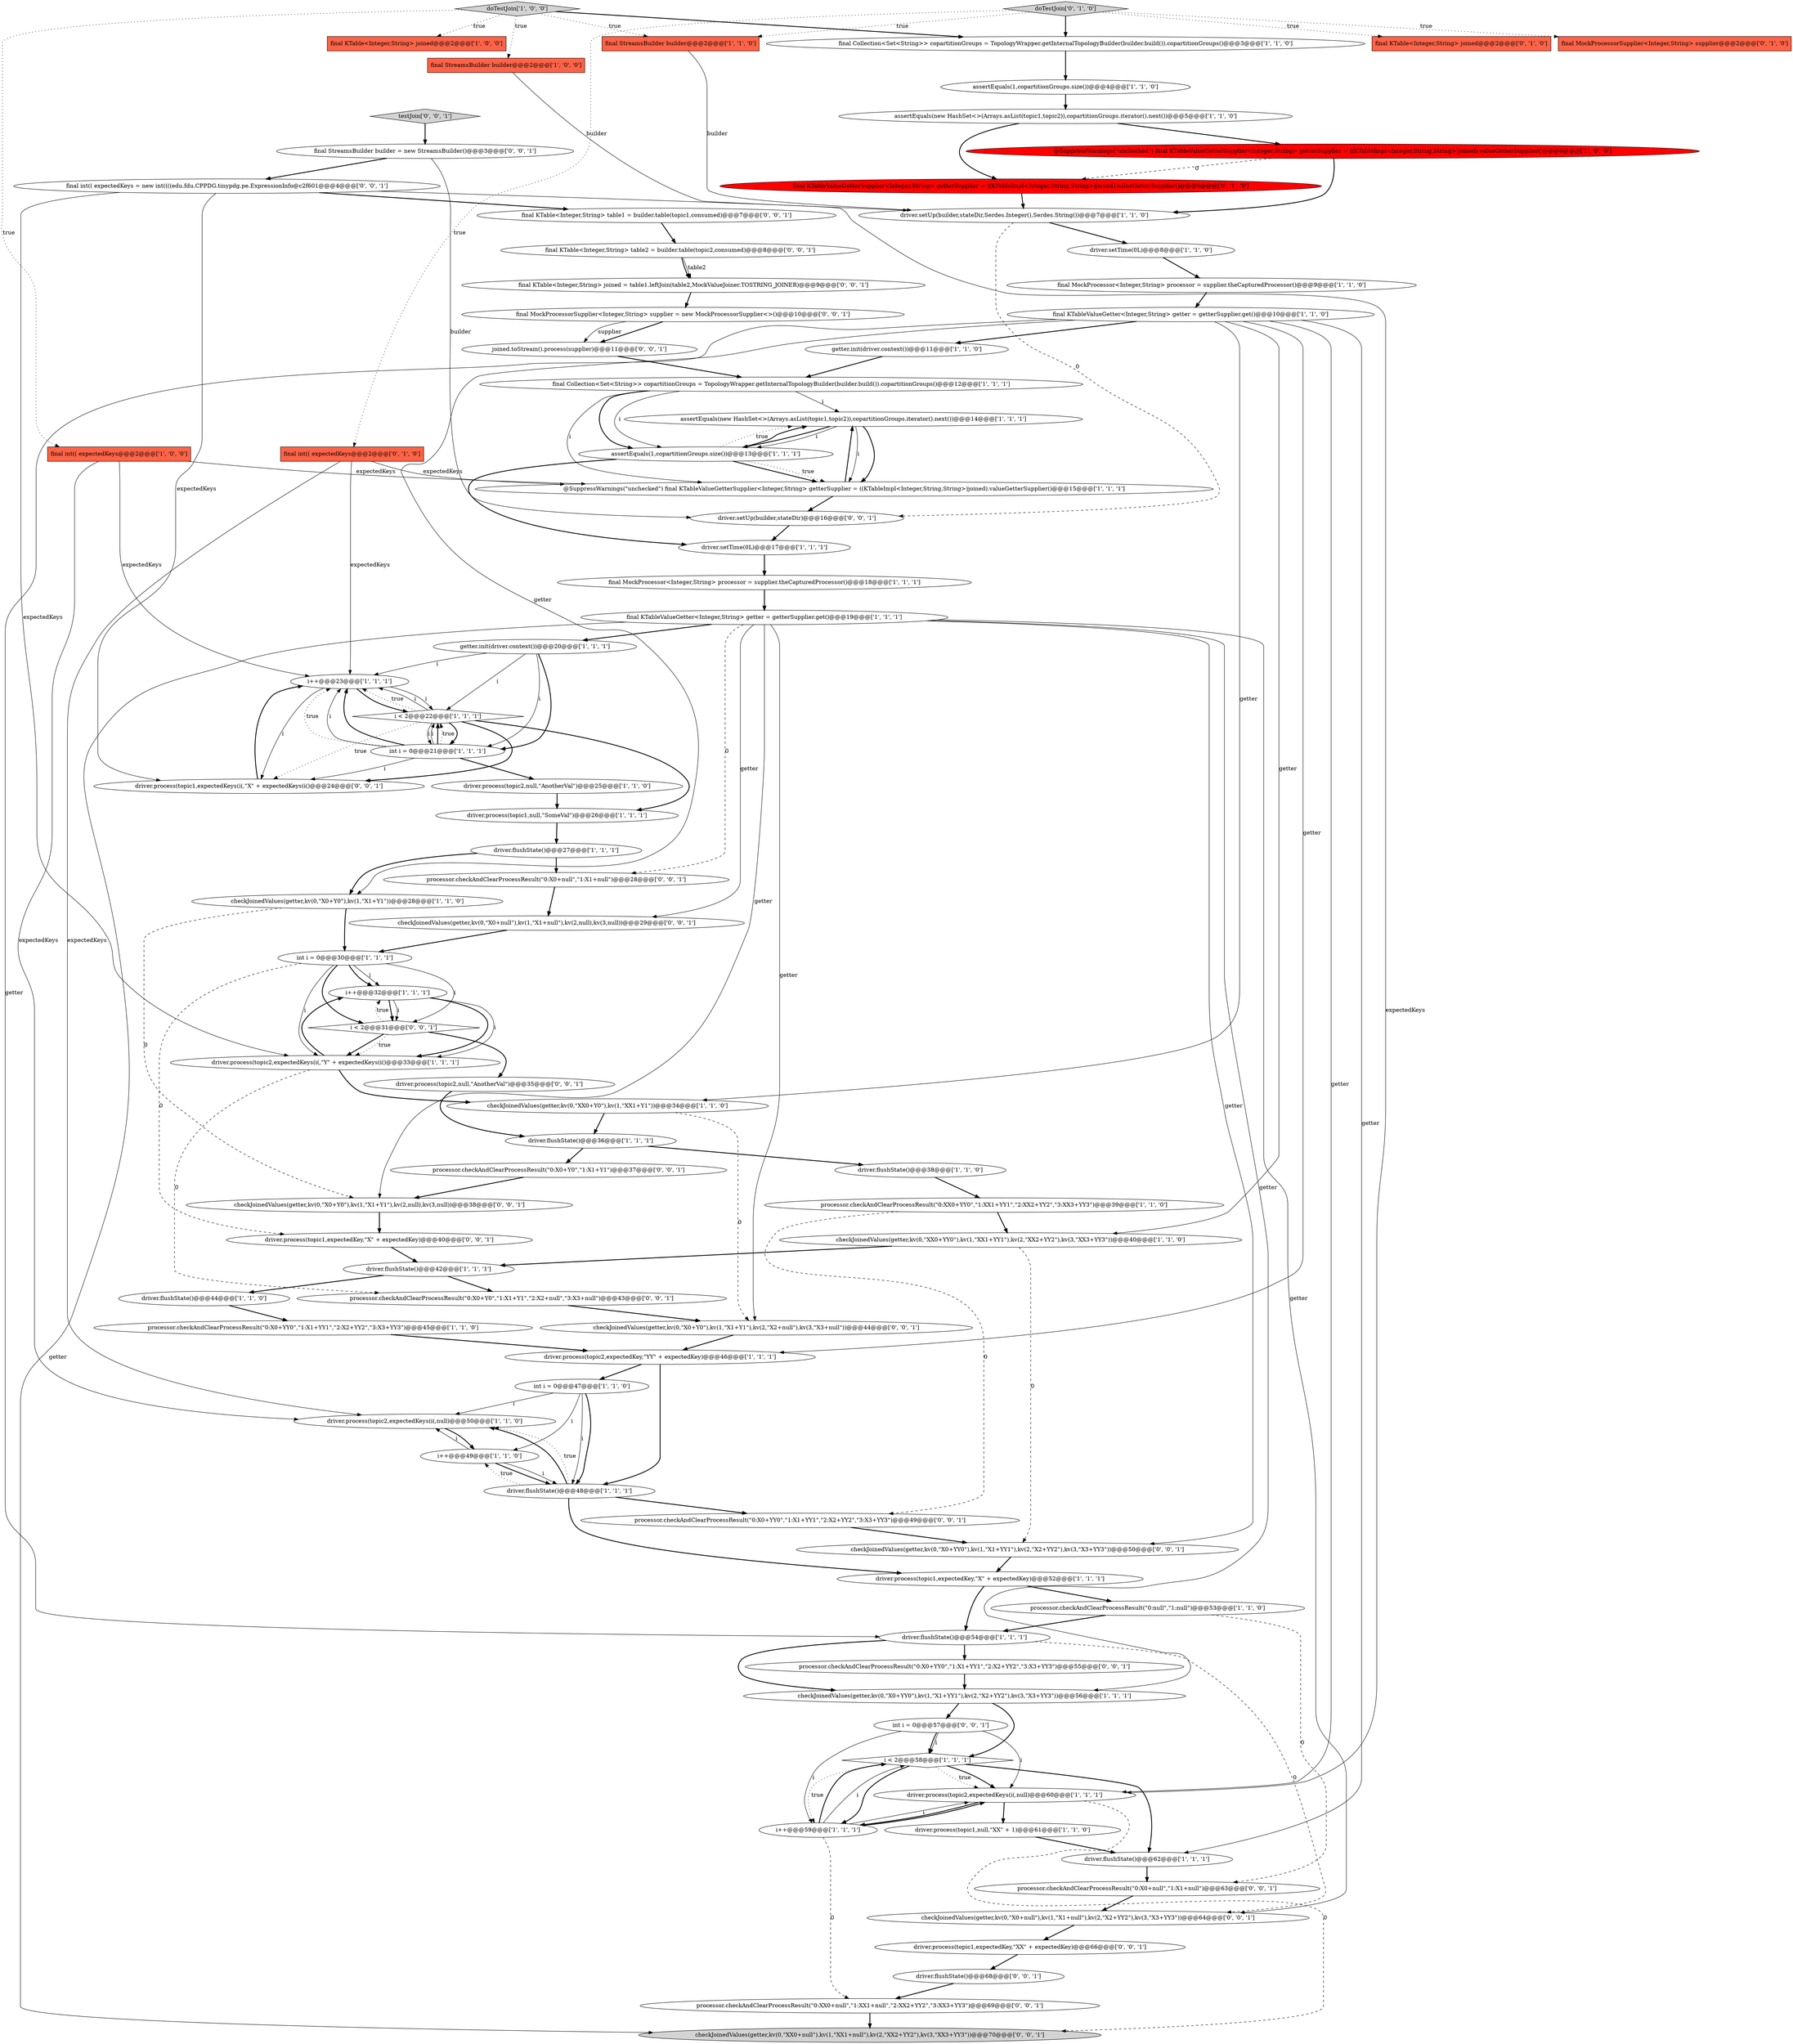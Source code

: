 digraph {
30 [style = filled, label = "processor.checkAndClearProcessResult(\"0:null\",\"1:null\")@@@53@@@['1', '1', '0']", fillcolor = white, shape = ellipse image = "AAA0AAABBB1BBB"];
20 [style = filled, label = "i++@@@23@@@['1', '1', '1']", fillcolor = white, shape = ellipse image = "AAA0AAABBB1BBB"];
14 [style = filled, label = "i++@@@32@@@['1', '1', '1']", fillcolor = white, shape = ellipse image = "AAA0AAABBB1BBB"];
31 [style = filled, label = "driver.flushState()@@@62@@@['1', '1', '1']", fillcolor = white, shape = ellipse image = "AAA0AAABBB1BBB"];
55 [style = filled, label = "final KTable<Integer,String> joined@@@2@@@['0', '1', '0']", fillcolor = tomato, shape = box image = "AAA0AAABBB2BBB"];
40 [style = filled, label = "final Collection<Set<String>> copartitionGroups = TopologyWrapper.getInternalTopologyBuilder(builder.build()).copartitionGroups()@@@3@@@['1', '1', '0']", fillcolor = white, shape = ellipse image = "AAA0AAABBB1BBB"];
47 [style = filled, label = "int i = 0@@@21@@@['1', '1', '1']", fillcolor = white, shape = ellipse image = "AAA0AAABBB1BBB"];
26 [style = filled, label = "final KTableValueGetter<Integer,String> getter = getterSupplier.get()@@@19@@@['1', '1', '1']", fillcolor = white, shape = ellipse image = "AAA0AAABBB1BBB"];
69 [style = filled, label = "processor.checkAndClearProcessResult(\"0:X0+Y0\",\"1:X1+Y1\",\"2:X2+null\",\"3:X3+null\")@@@43@@@['0', '0', '1']", fillcolor = white, shape = ellipse image = "AAA0AAABBB3BBB"];
3 [style = filled, label = "driver.process(topic2,null,\"AnotherVal\")@@@25@@@['1', '1', '0']", fillcolor = white, shape = ellipse image = "AAA0AAABBB1BBB"];
68 [style = filled, label = "testJoin['0', '0', '1']", fillcolor = lightgray, shape = diamond image = "AAA0AAABBB3BBB"];
39 [style = filled, label = "processor.checkAndClearProcessResult(\"0:X0+YY0\",\"1:X1+YY1\",\"2:X2+YY2\",\"3:X3+YY3\")@@@45@@@['1', '1', '0']", fillcolor = white, shape = ellipse image = "AAA0AAABBB1BBB"];
76 [style = filled, label = "processor.checkAndClearProcessResult(\"0:X0+null\",\"1:X1+null\")@@@63@@@['0', '0', '1']", fillcolor = white, shape = ellipse image = "AAA0AAABBB3BBB"];
86 [style = filled, label = "driver.process(topic2,null,\"AnotherVal\")@@@35@@@['0', '0', '1']", fillcolor = white, shape = ellipse image = "AAA0AAABBB3BBB"];
10 [style = filled, label = "assertEquals(1,copartitionGroups.size())@@@4@@@['1', '1', '0']", fillcolor = white, shape = ellipse image = "AAA0AAABBB1BBB"];
12 [style = filled, label = "checkJoinedValues(getter,kv(0,\"XX0+YY0\"),kv(1,\"XX1+YY1\"),kv(2,\"XX2+YY2\"),kv(3,\"XX3+YY3\"))@@@40@@@['1', '1', '0']", fillcolor = white, shape = ellipse image = "AAA0AAABBB1BBB"];
27 [style = filled, label = "driver.flushState()@@@38@@@['1', '1', '0']", fillcolor = white, shape = ellipse image = "AAA0AAABBB1BBB"];
59 [style = filled, label = "processor.checkAndClearProcessResult(\"0:X0+null\",\"1:X1+null\")@@@28@@@['0', '0', '1']", fillcolor = white, shape = ellipse image = "AAA0AAABBB3BBB"];
18 [style = filled, label = "driver.process(topic1,null,\"XX\" + 1)@@@61@@@['1', '1', '0']", fillcolor = white, shape = ellipse image = "AAA0AAABBB1BBB"];
21 [style = filled, label = "i < 2@@@58@@@['1', '1', '1']", fillcolor = white, shape = diamond image = "AAA0AAABBB1BBB"];
34 [style = filled, label = "driver.setTime(0L)@@@8@@@['1', '1', '0']", fillcolor = white, shape = ellipse image = "AAA0AAABBB1BBB"];
79 [style = filled, label = "checkJoinedValues(getter,kv(0,\"X0+Y0\"),kv(1,\"X1+Y1\"),kv(2,null),kv(3,null))@@@38@@@['0', '0', '1']", fillcolor = white, shape = ellipse image = "AAA0AAABBB3BBB"];
75 [style = filled, label = "processor.checkAndClearProcessResult(\"0:X0+Y0\",\"1:X1+Y1\")@@@37@@@['0', '0', '1']", fillcolor = white, shape = ellipse image = "AAA0AAABBB3BBB"];
80 [style = filled, label = "processor.checkAndClearProcessResult(\"0:X0+YY0\",\"1:X1+YY1\",\"2:X2+YY2\",\"3:X3+YY3\")@@@49@@@['0', '0', '1']", fillcolor = white, shape = ellipse image = "AAA0AAABBB3BBB"];
49 [style = filled, label = "getter.init(driver.context())@@@11@@@['1', '1', '0']", fillcolor = white, shape = ellipse image = "AAA0AAABBB1BBB"];
44 [style = filled, label = "driver.process(topic1,expectedKey,\"X\" + expectedKey)@@@52@@@['1', '1', '1']", fillcolor = white, shape = ellipse image = "AAA0AAABBB1BBB"];
74 [style = filled, label = "final int(( expectedKeys = new int((((edu.fdu.CPPDG.tinypdg.pe.ExpressionInfo@c2f601@@@4@@@['0', '0', '1']", fillcolor = white, shape = ellipse image = "AAA0AAABBB3BBB"];
23 [style = filled, label = "driver.flushState()@@@44@@@['1', '1', '0']", fillcolor = white, shape = ellipse image = "AAA0AAABBB1BBB"];
77 [style = filled, label = "driver.setUp(builder,stateDir)@@@16@@@['0', '0', '1']", fillcolor = white, shape = ellipse image = "AAA0AAABBB3BBB"];
87 [style = filled, label = "driver.process(topic1,expectedKey,\"XX\" + expectedKey)@@@66@@@['0', '0', '1']", fillcolor = white, shape = ellipse image = "AAA0AAABBB3BBB"];
83 [style = filled, label = "checkJoinedValues(getter,kv(0,\"X0+null\"),kv(1,\"X1+null\"),kv(2,null),kv(3,null))@@@29@@@['0', '0', '1']", fillcolor = white, shape = ellipse image = "AAA0AAABBB3BBB"];
25 [style = filled, label = "getter.init(driver.context())@@@20@@@['1', '1', '1']", fillcolor = white, shape = ellipse image = "AAA0AAABBB1BBB"];
78 [style = filled, label = "driver.process(topic1,expectedKey,\"X\" + expectedKey)@@@40@@@['0', '0', '1']", fillcolor = white, shape = ellipse image = "AAA0AAABBB3BBB"];
15 [style = filled, label = "driver.flushState()@@@36@@@['1', '1', '1']", fillcolor = white, shape = ellipse image = "AAA0AAABBB1BBB"];
32 [style = filled, label = "int i = 0@@@47@@@['1', '1', '0']", fillcolor = white, shape = ellipse image = "AAA0AAABBB1BBB"];
50 [style = filled, label = "checkJoinedValues(getter,kv(0,\"XX0+Y0\"),kv(1,\"XX1+Y1\"))@@@34@@@['1', '1', '0']", fillcolor = white, shape = ellipse image = "AAA0AAABBB1BBB"];
70 [style = filled, label = "checkJoinedValues(getter,kv(0,\"X0+null\"),kv(1,\"X1+null\"),kv(2,\"X2+YY2\"),kv(3,\"X3+YY3\"))@@@64@@@['0', '0', '1']", fillcolor = white, shape = ellipse image = "AAA0AAABBB3BBB"];
73 [style = filled, label = "processor.checkAndClearProcessResult(\"0:XX0+null\",\"1:XX1+null\",\"2:XX2+YY2\",\"3:XX3+YY3\")@@@69@@@['0', '0', '1']", fillcolor = white, shape = ellipse image = "AAA0AAABBB3BBB"];
42 [style = filled, label = "@SuppressWarnings(\"unchecked\") final KTableValueGetterSupplier<Integer,String> getterSupplier = ((KTableImpl<Integer,String,String>)joined).valueGetterSupplier()@@@6@@@['1', '0', '0']", fillcolor = red, shape = ellipse image = "AAA1AAABBB1BBB"];
65 [style = filled, label = "i < 2@@@31@@@['0', '0', '1']", fillcolor = white, shape = diamond image = "AAA0AAABBB3BBB"];
6 [style = filled, label = "doTestJoin['1', '0', '0']", fillcolor = lightgray, shape = diamond image = "AAA0AAABBB1BBB"];
51 [style = filled, label = "assertEquals(new HashSet<>(Arrays.asList(topic1,topic2)),copartitionGroups.iterator().next())@@@14@@@['1', '1', '1']", fillcolor = white, shape = ellipse image = "AAA0AAABBB1BBB"];
48 [style = filled, label = "driver.process(topic2,expectedKeys(i(,null)@@@50@@@['1', '1', '0']", fillcolor = white, shape = ellipse image = "AAA0AAABBB1BBB"];
11 [style = filled, label = "processor.checkAndClearProcessResult(\"0:XX0+YY0\",\"1:XX1+YY1\",\"2:XX2+YY2\",\"3:XX3+YY3\")@@@39@@@['1', '1', '0']", fillcolor = white, shape = ellipse image = "AAA0AAABBB1BBB"];
85 [style = filled, label = "driver.flushState()@@@68@@@['0', '0', '1']", fillcolor = white, shape = ellipse image = "AAA0AAABBB3BBB"];
5 [style = filled, label = "driver.process(topic2,expectedKey,\"YY\" + expectedKey)@@@46@@@['1', '1', '1']", fillcolor = white, shape = ellipse image = "AAA0AAABBB1BBB"];
24 [style = filled, label = "driver.setTime(0L)@@@17@@@['1', '1', '1']", fillcolor = white, shape = ellipse image = "AAA0AAABBB1BBB"];
56 [style = filled, label = "final int(( expectedKeys@@@2@@@['0', '1', '0']", fillcolor = tomato, shape = box image = "AAA0AAABBB2BBB"];
62 [style = filled, label = "final MockProcessorSupplier<Integer,String> supplier = new MockProcessorSupplier<>()@@@10@@@['0', '0', '1']", fillcolor = white, shape = ellipse image = "AAA0AAABBB3BBB"];
54 [style = filled, label = "doTestJoin['0', '1', '0']", fillcolor = lightgray, shape = diamond image = "AAA0AAABBB2BBB"];
57 [style = filled, label = "final MockProcessorSupplier<Integer,String> supplier@@@2@@@['0', '1', '0']", fillcolor = tomato, shape = box image = "AAA0AAABBB2BBB"];
13 [style = filled, label = "driver.process(topic1,null,\"SomeVal\")@@@26@@@['1', '1', '1']", fillcolor = white, shape = ellipse image = "AAA0AAABBB1BBB"];
61 [style = filled, label = "final KTable<Integer,String> table1 = builder.table(topic1,consumed)@@@7@@@['0', '0', '1']", fillcolor = white, shape = ellipse image = "AAA0AAABBB3BBB"];
84 [style = filled, label = "int i = 0@@@57@@@['0', '0', '1']", fillcolor = white, shape = ellipse image = "AAA0AAABBB3BBB"];
60 [style = filled, label = "processor.checkAndClearProcessResult(\"0:X0+YY0\",\"1:X1+YY1\",\"2:X2+YY2\",\"3:X3+YY3\")@@@55@@@['0', '0', '1']", fillcolor = white, shape = ellipse image = "AAA0AAABBB3BBB"];
36 [style = filled, label = "driver.flushState()@@@27@@@['1', '1', '1']", fillcolor = white, shape = ellipse image = "AAA0AAABBB1BBB"];
37 [style = filled, label = "assertEquals(1,copartitionGroups.size())@@@13@@@['1', '1', '1']", fillcolor = white, shape = ellipse image = "AAA0AAABBB1BBB"];
22 [style = filled, label = "i++@@@49@@@['1', '1', '0']", fillcolor = white, shape = ellipse image = "AAA0AAABBB1BBB"];
16 [style = filled, label = "@SuppressWarnings(\"unchecked\") final KTableValueGetterSupplier<Integer,String> getterSupplier = ((KTableImpl<Integer,String,String>)joined).valueGetterSupplier()@@@15@@@['1', '1', '1']", fillcolor = white, shape = ellipse image = "AAA0AAABBB1BBB"];
1 [style = filled, label = "driver.flushState()@@@42@@@['1', '1', '1']", fillcolor = white, shape = ellipse image = "AAA0AAABBB1BBB"];
64 [style = filled, label = "checkJoinedValues(getter,kv(0,\"XX0+null\"),kv(1,\"XX1+null\"),kv(2,\"XX2+YY2\"),kv(3,\"XX3+YY3\"))@@@70@@@['0', '0', '1']", fillcolor = lightgray, shape = ellipse image = "AAA0AAABBB3BBB"];
82 [style = filled, label = "joined.toStream().process(supplier)@@@11@@@['0', '0', '1']", fillcolor = white, shape = ellipse image = "AAA0AAABBB3BBB"];
72 [style = filled, label = "final KTable<Integer,String> table2 = builder.table(topic2,consumed)@@@8@@@['0', '0', '1']", fillcolor = white, shape = ellipse image = "AAA0AAABBB3BBB"];
38 [style = filled, label = "final Collection<Set<String>> copartitionGroups = TopologyWrapper.getInternalTopologyBuilder(builder.build()).copartitionGroups()@@@12@@@['1', '1', '1']", fillcolor = white, shape = ellipse image = "AAA0AAABBB1BBB"];
8 [style = filled, label = "final StreamsBuilder builder@@@2@@@['1', '0', '0']", fillcolor = tomato, shape = box image = "AAA0AAABBB1BBB"];
63 [style = filled, label = "checkJoinedValues(getter,kv(0,\"X0+YY0\"),kv(1,\"X1+YY1\"),kv(2,\"X2+YY2\"),kv(3,\"X3+YY3\"))@@@50@@@['0', '0', '1']", fillcolor = white, shape = ellipse image = "AAA0AAABBB3BBB"];
43 [style = filled, label = "driver.setUp(builder,stateDir,Serdes.Integer(),Serdes.String())@@@7@@@['1', '1', '0']", fillcolor = white, shape = ellipse image = "AAA0AAABBB1BBB"];
29 [style = filled, label = "driver.process(topic2,expectedKeys(i(,null)@@@60@@@['1', '1', '1']", fillcolor = white, shape = ellipse image = "AAA0AAABBB1BBB"];
28 [style = filled, label = "final StreamsBuilder builder@@@2@@@['1', '1', '0']", fillcolor = tomato, shape = box image = "AAA0AAABBB1BBB"];
41 [style = filled, label = "assertEquals(new HashSet<>(Arrays.asList(topic1,topic2)),copartitionGroups.iterator().next())@@@5@@@['1', '1', '0']", fillcolor = white, shape = ellipse image = "AAA0AAABBB1BBB"];
4 [style = filled, label = "driver.flushState()@@@48@@@['1', '1', '1']", fillcolor = white, shape = ellipse image = "AAA0AAABBB1BBB"];
9 [style = filled, label = "i++@@@59@@@['1', '1', '1']", fillcolor = white, shape = ellipse image = "AAA0AAABBB1BBB"];
58 [style = filled, label = "final KTableValueGetterSupplier<Integer,String> getterSupplier = ((KTableImpl<Integer,String,String>)joined).valueGetterSupplier()@@@6@@@['0', '1', '0']", fillcolor = red, shape = ellipse image = "AAA1AAABBB2BBB"];
53 [style = filled, label = "checkJoinedValues(getter,kv(0,\"X0+Y0\"),kv(1,\"X1+Y1\"))@@@28@@@['1', '1', '0']", fillcolor = white, shape = ellipse image = "AAA0AAABBB1BBB"];
35 [style = filled, label = "i < 2@@@22@@@['1', '1', '1']", fillcolor = white, shape = diamond image = "AAA0AAABBB1BBB"];
45 [style = filled, label = "final KTableValueGetter<Integer,String> getter = getterSupplier.get()@@@10@@@['1', '1', '0']", fillcolor = white, shape = ellipse image = "AAA0AAABBB1BBB"];
7 [style = filled, label = "final KTable<Integer,String> joined@@@2@@@['1', '0', '0']", fillcolor = tomato, shape = box image = "AAA0AAABBB1BBB"];
67 [style = filled, label = "final KTable<Integer,String> joined = table1.leftJoin(table2,MockValueJoiner.TOSTRING_JOINER)@@@9@@@['0', '0', '1']", fillcolor = white, shape = ellipse image = "AAA0AAABBB3BBB"];
66 [style = filled, label = "checkJoinedValues(getter,kv(0,\"X0+Y0\"),kv(1,\"X1+Y1\"),kv(2,\"X2+null\"),kv(3,\"X3+null\"))@@@44@@@['0', '0', '1']", fillcolor = white, shape = ellipse image = "AAA0AAABBB3BBB"];
0 [style = filled, label = "final MockProcessor<Integer,String> processor = supplier.theCapturedProcessor()@@@18@@@['1', '1', '1']", fillcolor = white, shape = ellipse image = "AAA0AAABBB1BBB"];
2 [style = filled, label = "final int(( expectedKeys@@@2@@@['1', '0', '0']", fillcolor = tomato, shape = box image = "AAA0AAABBB1BBB"];
52 [style = filled, label = "int i = 0@@@30@@@['1', '1', '1']", fillcolor = white, shape = ellipse image = "AAA0AAABBB1BBB"];
33 [style = filled, label = "checkJoinedValues(getter,kv(0,\"X0+YY0\"),kv(1,\"X1+YY1\"),kv(2,\"X2+YY2\"),kv(3,\"X3+YY3\"))@@@56@@@['1', '1', '1']", fillcolor = white, shape = ellipse image = "AAA0AAABBB1BBB"];
46 [style = filled, label = "final MockProcessor<Integer,String> processor = supplier.theCapturedProcessor()@@@9@@@['1', '1', '0']", fillcolor = white, shape = ellipse image = "AAA0AAABBB1BBB"];
71 [style = filled, label = "driver.process(topic1,expectedKeys(i(,\"X\" + expectedKeys(i()@@@24@@@['0', '0', '1']", fillcolor = white, shape = ellipse image = "AAA0AAABBB3BBB"];
17 [style = filled, label = "driver.flushState()@@@54@@@['1', '1', '1']", fillcolor = white, shape = ellipse image = "AAA0AAABBB1BBB"];
19 [style = filled, label = "driver.process(topic2,expectedKeys(i(,\"Y\" + expectedKeys(i()@@@33@@@['1', '1', '1']", fillcolor = white, shape = ellipse image = "AAA0AAABBB1BBB"];
81 [style = filled, label = "final StreamsBuilder builder = new StreamsBuilder()@@@3@@@['0', '0', '1']", fillcolor = white, shape = ellipse image = "AAA0AAABBB3BBB"];
35->20 [style = dotted, label="true"];
16->51 [style = bold, label=""];
36->59 [style = bold, label=""];
1->69 [style = bold, label=""];
20->35 [style = solid, label="i"];
34->46 [style = bold, label=""];
32->48 [style = solid, label="i"];
26->83 [style = solid, label="getter"];
43->77 [style = dashed, label="0"];
36->53 [style = bold, label=""];
26->33 [style = solid, label="getter"];
2->16 [style = solid, label="expectedKeys"];
22->48 [style = solid, label="i"];
71->20 [style = bold, label=""];
14->65 [style = bold, label=""];
10->41 [style = bold, label=""];
35->71 [style = dotted, label="true"];
4->44 [style = bold, label=""];
45->31 [style = solid, label="getter"];
1->23 [style = bold, label=""];
29->18 [style = bold, label=""];
22->4 [style = bold, label=""];
26->70 [style = solid, label="getter"];
78->1 [style = bold, label=""];
32->4 [style = solid, label="i"];
21->31 [style = bold, label=""];
74->71 [style = solid, label="expectedKeys"];
52->14 [style = bold, label=""];
54->56 [style = dotted, label="true"];
50->66 [style = dashed, label="0"];
13->36 [style = bold, label=""];
19->69 [style = dashed, label="0"];
9->21 [style = bold, label=""];
32->4 [style = bold, label=""];
38->51 [style = solid, label="i"];
65->19 [style = bold, label=""];
41->58 [style = bold, label=""];
81->77 [style = solid, label="builder"];
9->29 [style = bold, label=""];
84->21 [style = solid, label="i"];
18->31 [style = bold, label=""];
25->47 [style = bold, label=""];
12->63 [style = dashed, label="0"];
56->16 [style = solid, label="expectedKeys"];
86->15 [style = bold, label=""];
25->35 [style = solid, label="i"];
24->0 [style = bold, label=""];
62->82 [style = bold, label=""];
4->80 [style = bold, label=""];
53->52 [style = bold, label=""];
21->29 [style = dotted, label="true"];
47->35 [style = solid, label="i"];
52->65 [style = bold, label=""];
49->38 [style = bold, label=""];
11->12 [style = bold, label=""];
33->84 [style = bold, label=""];
74->29 [style = solid, label="expectedKeys"];
51->16 [style = bold, label=""];
12->1 [style = bold, label=""];
44->17 [style = bold, label=""];
85->73 [style = bold, label=""];
8->43 [style = solid, label="builder"];
21->9 [style = bold, label=""];
45->17 [style = solid, label="getter"];
35->71 [style = bold, label=""];
82->38 [style = bold, label=""];
45->50 [style = solid, label="getter"];
27->11 [style = bold, label=""];
26->79 [style = solid, label="getter"];
21->29 [style = bold, label=""];
38->37 [style = bold, label=""];
4->22 [style = dotted, label="true"];
21->9 [style = dotted, label="true"];
56->20 [style = solid, label="expectedKeys"];
31->76 [style = bold, label=""];
62->82 [style = solid, label="supplier"];
6->7 [style = dotted, label="true"];
73->64 [style = bold, label=""];
74->61 [style = bold, label=""];
75->79 [style = bold, label=""];
15->75 [style = bold, label=""];
84->9 [style = solid, label="i"];
52->19 [style = solid, label="i"];
9->21 [style = solid, label="i"];
43->34 [style = bold, label=""];
65->14 [style = dotted, label="true"];
37->16 [style = bold, label=""];
26->66 [style = solid, label="getter"];
61->72 [style = bold, label=""];
17->70 [style = dashed, label="0"];
44->30 [style = bold, label=""];
9->73 [style = dashed, label="0"];
54->40 [style = bold, label=""];
47->20 [style = dotted, label="true"];
37->24 [style = bold, label=""];
47->3 [style = bold, label=""];
30->17 [style = bold, label=""];
58->43 [style = bold, label=""];
87->85 [style = bold, label=""];
65->19 [style = dotted, label="true"];
25->20 [style = solid, label="i"];
39->5 [style = bold, label=""];
83->52 [style = bold, label=""];
9->29 [style = solid, label="i"];
54->57 [style = dotted, label="true"];
17->60 [style = bold, label=""];
45->5 [style = solid, label="getter"];
47->20 [style = solid, label="i"];
14->19 [style = bold, label=""];
37->51 [style = dotted, label="true"];
25->47 [style = solid, label="i"];
19->50 [style = bold, label=""];
77->24 [style = bold, label=""];
35->20 [style = solid, label="i"];
53->79 [style = dashed, label="0"];
38->37 [style = solid, label="i"];
52->78 [style = dashed, label="0"];
5->32 [style = bold, label=""];
16->77 [style = bold, label=""];
51->37 [style = bold, label=""];
6->2 [style = dotted, label="true"];
45->12 [style = solid, label="getter"];
19->14 [style = bold, label=""];
42->58 [style = dashed, label="0"];
30->76 [style = dashed, label="0"];
54->28 [style = dotted, label="true"];
52->65 [style = solid, label="i"];
6->8 [style = dotted, label="true"];
81->74 [style = bold, label=""];
5->4 [style = bold, label=""];
28->43 [style = solid, label="builder"];
66->5 [style = bold, label=""];
23->39 [style = bold, label=""];
20->71 [style = solid, label="i"];
76->70 [style = bold, label=""];
45->53 [style = solid, label="getter"];
59->83 [style = bold, label=""];
50->15 [style = bold, label=""];
4->48 [style = bold, label=""];
69->66 [style = bold, label=""];
80->63 [style = bold, label=""];
52->14 [style = solid, label="i"];
37->16 [style = dotted, label="true"];
40->10 [style = bold, label=""];
63->44 [style = bold, label=""];
26->59 [style = dashed, label="0"];
51->16 [style = solid, label="i"];
65->86 [style = bold, label=""];
42->43 [style = bold, label=""];
0->26 [style = bold, label=""];
14->65 [style = solid, label="i"];
37->51 [style = bold, label=""];
45->49 [style = bold, label=""];
26->25 [style = bold, label=""];
29->9 [style = bold, label=""];
72->67 [style = solid, label="table2"];
22->4 [style = solid, label="i"];
48->22 [style = bold, label=""];
38->16 [style = solid, label="i"];
17->33 [style = bold, label=""];
47->35 [style = bold, label=""];
67->62 [style = bold, label=""];
6->28 [style = dotted, label="true"];
35->47 [style = solid, label="i"];
60->33 [style = bold, label=""];
26->64 [style = solid, label="getter"];
74->19 [style = solid, label="expectedKeys"];
79->78 [style = bold, label=""];
14->19 [style = solid, label="i"];
6->40 [style = bold, label=""];
68->81 [style = bold, label=""];
32->22 [style = solid, label="i"];
70->87 [style = bold, label=""];
47->35 [style = dotted, label="true"];
51->37 [style = solid, label="i"];
47->20 [style = bold, label=""];
2->48 [style = solid, label="expectedKeys"];
4->48 [style = dotted, label="true"];
11->80 [style = dashed, label="0"];
35->47 [style = bold, label=""];
56->48 [style = solid, label="expectedKeys"];
26->63 [style = solid, label="getter"];
2->20 [style = solid, label="expectedKeys"];
46->45 [style = bold, label=""];
3->13 [style = bold, label=""];
72->67 [style = bold, label=""];
45->29 [style = solid, label="getter"];
84->29 [style = solid, label="i"];
54->55 [style = dotted, label="true"];
20->35 [style = bold, label=""];
33->21 [style = bold, label=""];
47->71 [style = solid, label="i"];
35->13 [style = bold, label=""];
15->27 [style = bold, label=""];
84->21 [style = bold, label=""];
29->64 [style = dashed, label="0"];
41->42 [style = bold, label=""];
}
